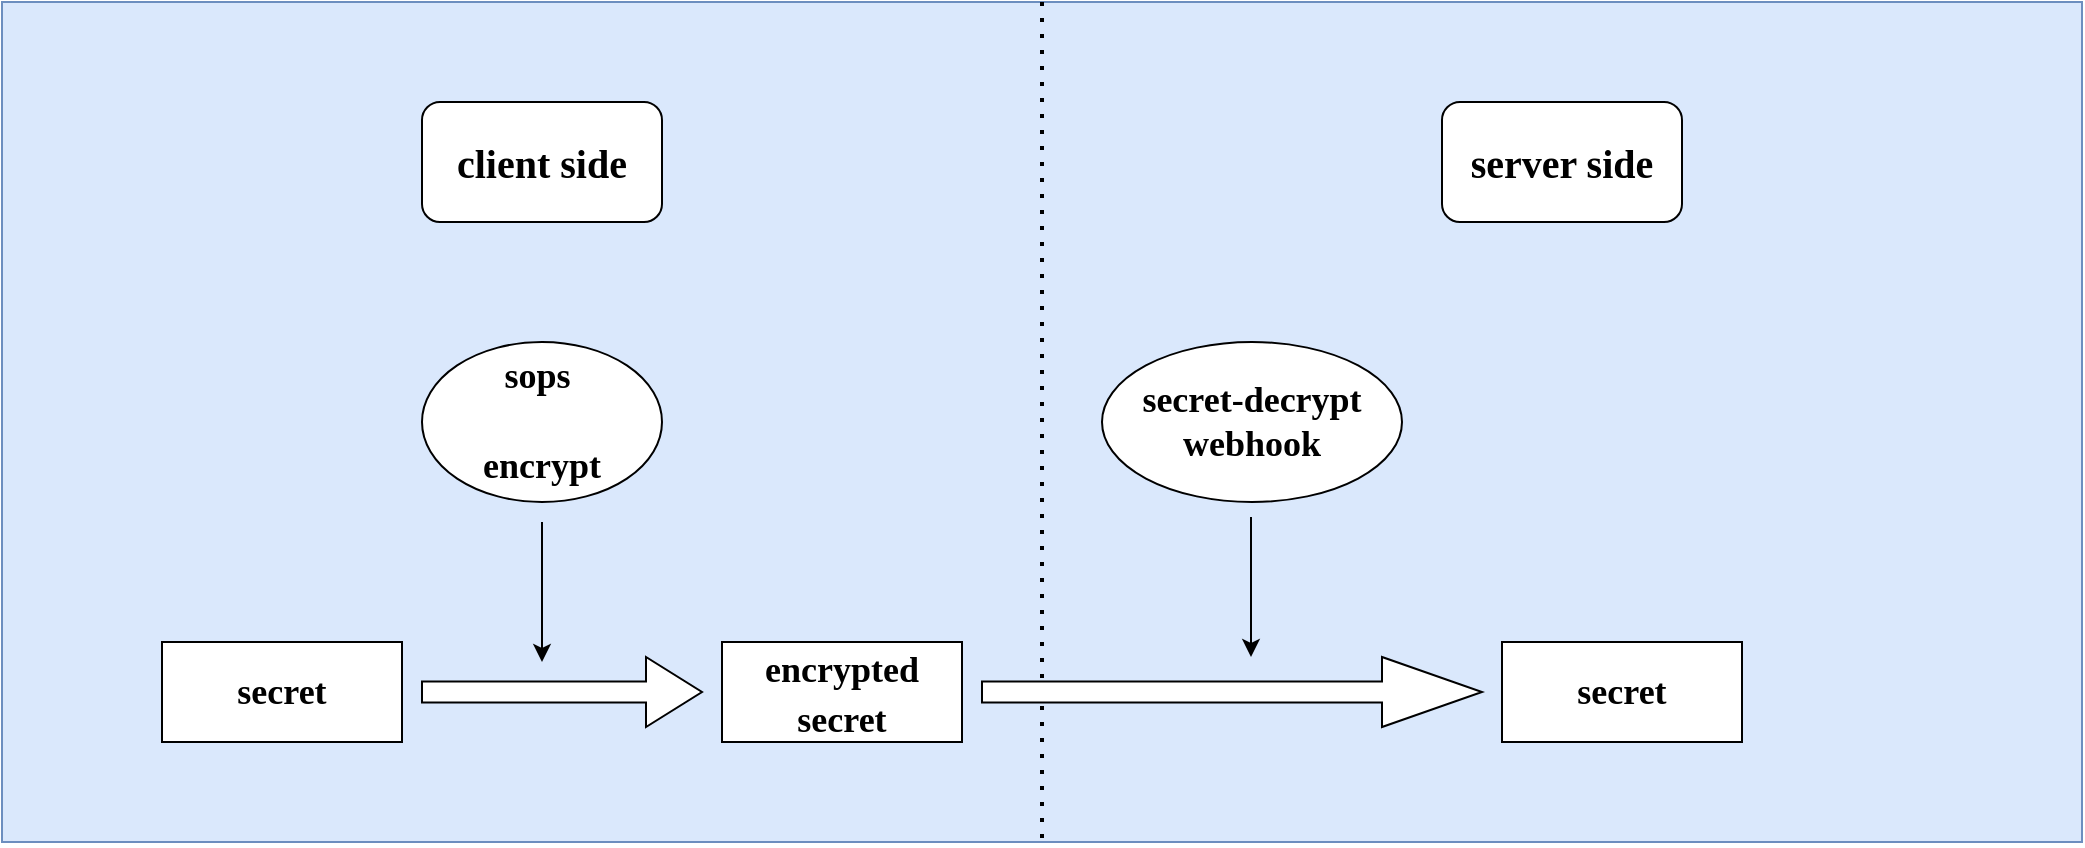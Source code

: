 <mxfile version="16.2.7" type="github">
  <diagram id="wsE7WzXNPkSY77Hgt09Q" name="Page-1">
    <mxGraphModel dx="1422" dy="794" grid="1" gridSize="10" guides="1" tooltips="1" connect="1" arrows="1" fold="1" page="1" pageScale="1" pageWidth="850" pageHeight="1100" math="0" shadow="0">
      <root>
        <mxCell id="0" />
        <mxCell id="1" parent="0" />
        <mxCell id="dE5-vguicXEwuGkqsbIh-1" value="" style="rounded=0;whiteSpace=wrap;html=1;fillColor=#dae8fc;strokeColor=#6c8ebf;" parent="1" vertex="1">
          <mxGeometry x="80" y="180" width="1040" height="420" as="geometry" />
        </mxCell>
        <mxCell id="dE5-vguicXEwuGkqsbIh-2" value="&lt;h4&gt;&lt;font face=&quot;Times New Roman&quot; style=&quot;font-size: 18px&quot;&gt;secret&lt;/font&gt;&lt;/h4&gt;" style="rounded=0;whiteSpace=wrap;html=1;" parent="1" vertex="1">
          <mxGeometry x="160" y="500" width="120" height="50" as="geometry" />
        </mxCell>
        <mxCell id="dE5-vguicXEwuGkqsbIh-4" value="&lt;h4&gt;&lt;font style=&quot;font-size: 18px&quot;&gt;encrypted secret&lt;/font&gt;&lt;/h4&gt;" style="rounded=0;whiteSpace=wrap;html=1;fontFamily=Times New Roman;fontSize=20;" parent="1" vertex="1">
          <mxGeometry x="440" y="500" width="120" height="50" as="geometry" />
        </mxCell>
        <mxCell id="dE5-vguicXEwuGkqsbIh-5" value="" style="shape=singleArrow;whiteSpace=wrap;html=1;fontFamily=Times New Roman;fontSize=18;" parent="1" vertex="1">
          <mxGeometry x="290" y="507.5" width="140" height="35" as="geometry" />
        </mxCell>
        <mxCell id="dE5-vguicXEwuGkqsbIh-10" value="&lt;h4&gt;sops&amp;nbsp;&lt;/h4&gt;&lt;h4&gt;encrypt&lt;/h4&gt;" style="ellipse;whiteSpace=wrap;html=1;fontFamily=Times New Roman;fontSize=18;" parent="1" vertex="1">
          <mxGeometry x="290" y="350" width="120" height="80" as="geometry" />
        </mxCell>
        <mxCell id="dE5-vguicXEwuGkqsbIh-14" value="" style="endArrow=classic;html=1;rounded=0;fontFamily=Times New Roman;fontSize=18;" parent="1" edge="1">
          <mxGeometry width="50" height="50" relative="1" as="geometry">
            <mxPoint x="350" y="440" as="sourcePoint" />
            <mxPoint x="350" y="510" as="targetPoint" />
          </mxGeometry>
        </mxCell>
        <mxCell id="dE5-vguicXEwuGkqsbIh-15" value="" style="endArrow=none;dashed=1;html=1;dashPattern=1 3;strokeWidth=2;rounded=0;fontFamily=Times New Roman;fontSize=18;entryX=0.5;entryY=1;entryDx=0;entryDy=0;exitX=0.5;exitY=0;exitDx=0;exitDy=0;" parent="1" source="dE5-vguicXEwuGkqsbIh-1" target="dE5-vguicXEwuGkqsbIh-1" edge="1">
          <mxGeometry width="50" height="50" relative="1" as="geometry">
            <mxPoint x="480" y="460" as="sourcePoint" />
            <mxPoint x="530" y="410" as="targetPoint" />
          </mxGeometry>
        </mxCell>
        <mxCell id="dE5-vguicXEwuGkqsbIh-16" value="&lt;h4&gt;client side&lt;/h4&gt;" style="rounded=1;whiteSpace=wrap;html=1;fontFamily=Times New Roman;fontSize=20;fontStyle=0" parent="1" vertex="1">
          <mxGeometry x="290" y="230" width="120" height="60" as="geometry" />
        </mxCell>
        <mxCell id="dE5-vguicXEwuGkqsbIh-17" value="&lt;h4&gt;server side&lt;/h4&gt;" style="rounded=1;whiteSpace=wrap;html=1;fontFamily=Times New Roman;fontSize=20;fontStyle=0" parent="1" vertex="1">
          <mxGeometry x="800" y="230" width="120" height="60" as="geometry" />
        </mxCell>
        <mxCell id="dE5-vguicXEwuGkqsbIh-18" value="" style="shape=singleArrow;whiteSpace=wrap;html=1;fontFamily=Times New Roman;fontSize=18;" parent="1" vertex="1">
          <mxGeometry x="570" y="507.5" width="250" height="35" as="geometry" />
        </mxCell>
        <mxCell id="dE5-vguicXEwuGkqsbIh-20" value="&lt;h4&gt;secret-decrypt webhook&lt;/h4&gt;" style="ellipse;whiteSpace=wrap;html=1;fontFamily=Times New Roman;fontSize=18;" parent="1" vertex="1">
          <mxGeometry x="630" y="350" width="150" height="80" as="geometry" />
        </mxCell>
        <mxCell id="dE5-vguicXEwuGkqsbIh-21" value="" style="endArrow=classic;html=1;rounded=0;fontFamily=Times New Roman;fontSize=18;" parent="1" edge="1">
          <mxGeometry width="50" height="50" relative="1" as="geometry">
            <mxPoint x="704.5" y="437.5" as="sourcePoint" />
            <mxPoint x="704.5" y="507.5" as="targetPoint" />
          </mxGeometry>
        </mxCell>
        <mxCell id="dE5-vguicXEwuGkqsbIh-22" value="&lt;h4&gt;&lt;font face=&quot;Times New Roman&quot; style=&quot;font-size: 18px&quot;&gt;secret&lt;/font&gt;&lt;/h4&gt;" style="rounded=0;whiteSpace=wrap;html=1;" parent="1" vertex="1">
          <mxGeometry x="830" y="500" width="120" height="50" as="geometry" />
        </mxCell>
        <mxCell id="dE5-vguicXEwuGkqsbIh-25" value="" style="shape=image;verticalLabelPosition=bottom;labelBackgroundColor=#ffffff;verticalAlign=top;aspect=fixed;imageAspect=0;image=https://in4it.io/wp-content/uploads/2020/11/secret.jpg;" parent="1" vertex="1">
          <mxGeometry x="90" y="190" width="90.72" height="88" as="geometry" />
        </mxCell>
      </root>
    </mxGraphModel>
  </diagram>
</mxfile>
